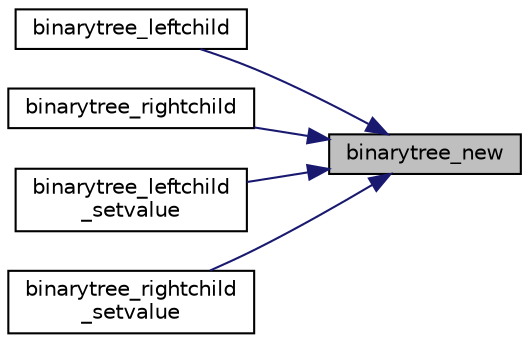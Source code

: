 digraph "binarytree_new"
{
 // INTERACTIVE_SVG=YES
 // LATEX_PDF_SIZE
  edge [fontname="Helvetica",fontsize="10",labelfontname="Helvetica",labelfontsize="10"];
  node [fontname="Helvetica",fontsize="10",shape=record];
  rankdir="RL";
  Node30 [label="binarytree_new",height=0.2,width=0.4,color="black", fillcolor="grey75", style="filled", fontcolor="black",tooltip=" "];
  Node30 -> Node31 [dir="back",color="midnightblue",fontsize="10",style="solid",fontname="Helvetica"];
  Node31 [label="binarytree_leftchild",height=0.2,width=0.4,color="black", fillcolor="white", style="filled",URL="$bintree_8h.html#a856aa36e75c0dfeecb04c053ae9719d9",tooltip=" "];
  Node30 -> Node32 [dir="back",color="midnightblue",fontsize="10",style="solid",fontname="Helvetica"];
  Node32 [label="binarytree_rightchild",height=0.2,width=0.4,color="black", fillcolor="white", style="filled",URL="$bintree_8h.html#aac87f91cbb6fe2cc808712fe4faadc43",tooltip=" "];
  Node30 -> Node33 [dir="back",color="midnightblue",fontsize="10",style="solid",fontname="Helvetica"];
  Node33 [label="binarytree_leftchild\l_setvalue",height=0.2,width=0.4,color="black", fillcolor="white", style="filled",URL="$bintree_8h.html#ab3c05da3045e505a064f54fa16d0bb4d",tooltip=" "];
  Node30 -> Node34 [dir="back",color="midnightblue",fontsize="10",style="solid",fontname="Helvetica"];
  Node34 [label="binarytree_rightchild\l_setvalue",height=0.2,width=0.4,color="black", fillcolor="white", style="filled",URL="$bintree_8h.html#a2233357978a51df1376b37dd28a5e11f",tooltip=" "];
}

